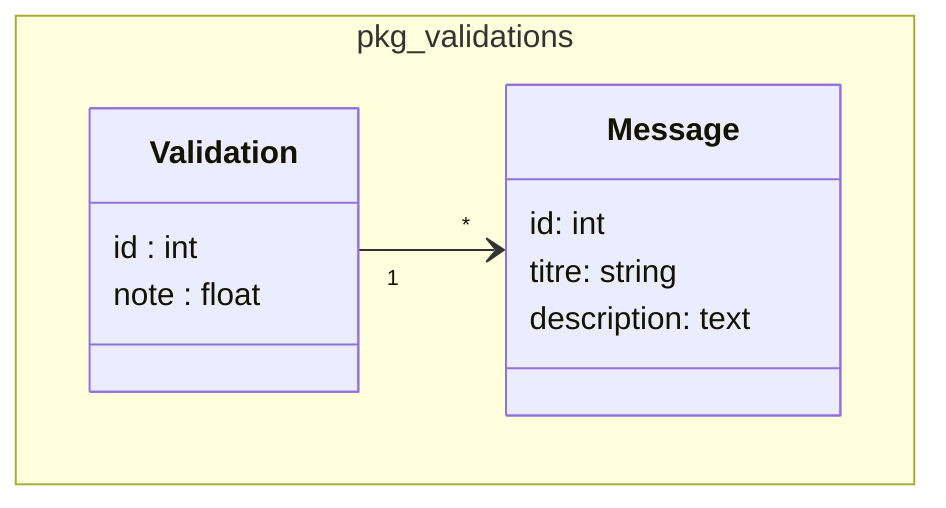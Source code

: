 classDiagram

namespace pkg_validations {
  class Validation {
    id : int
    note : float
  }
  class Message {
    id: int
    titre: string
    description: text
  }
}

Validation "1" --> "*" Message